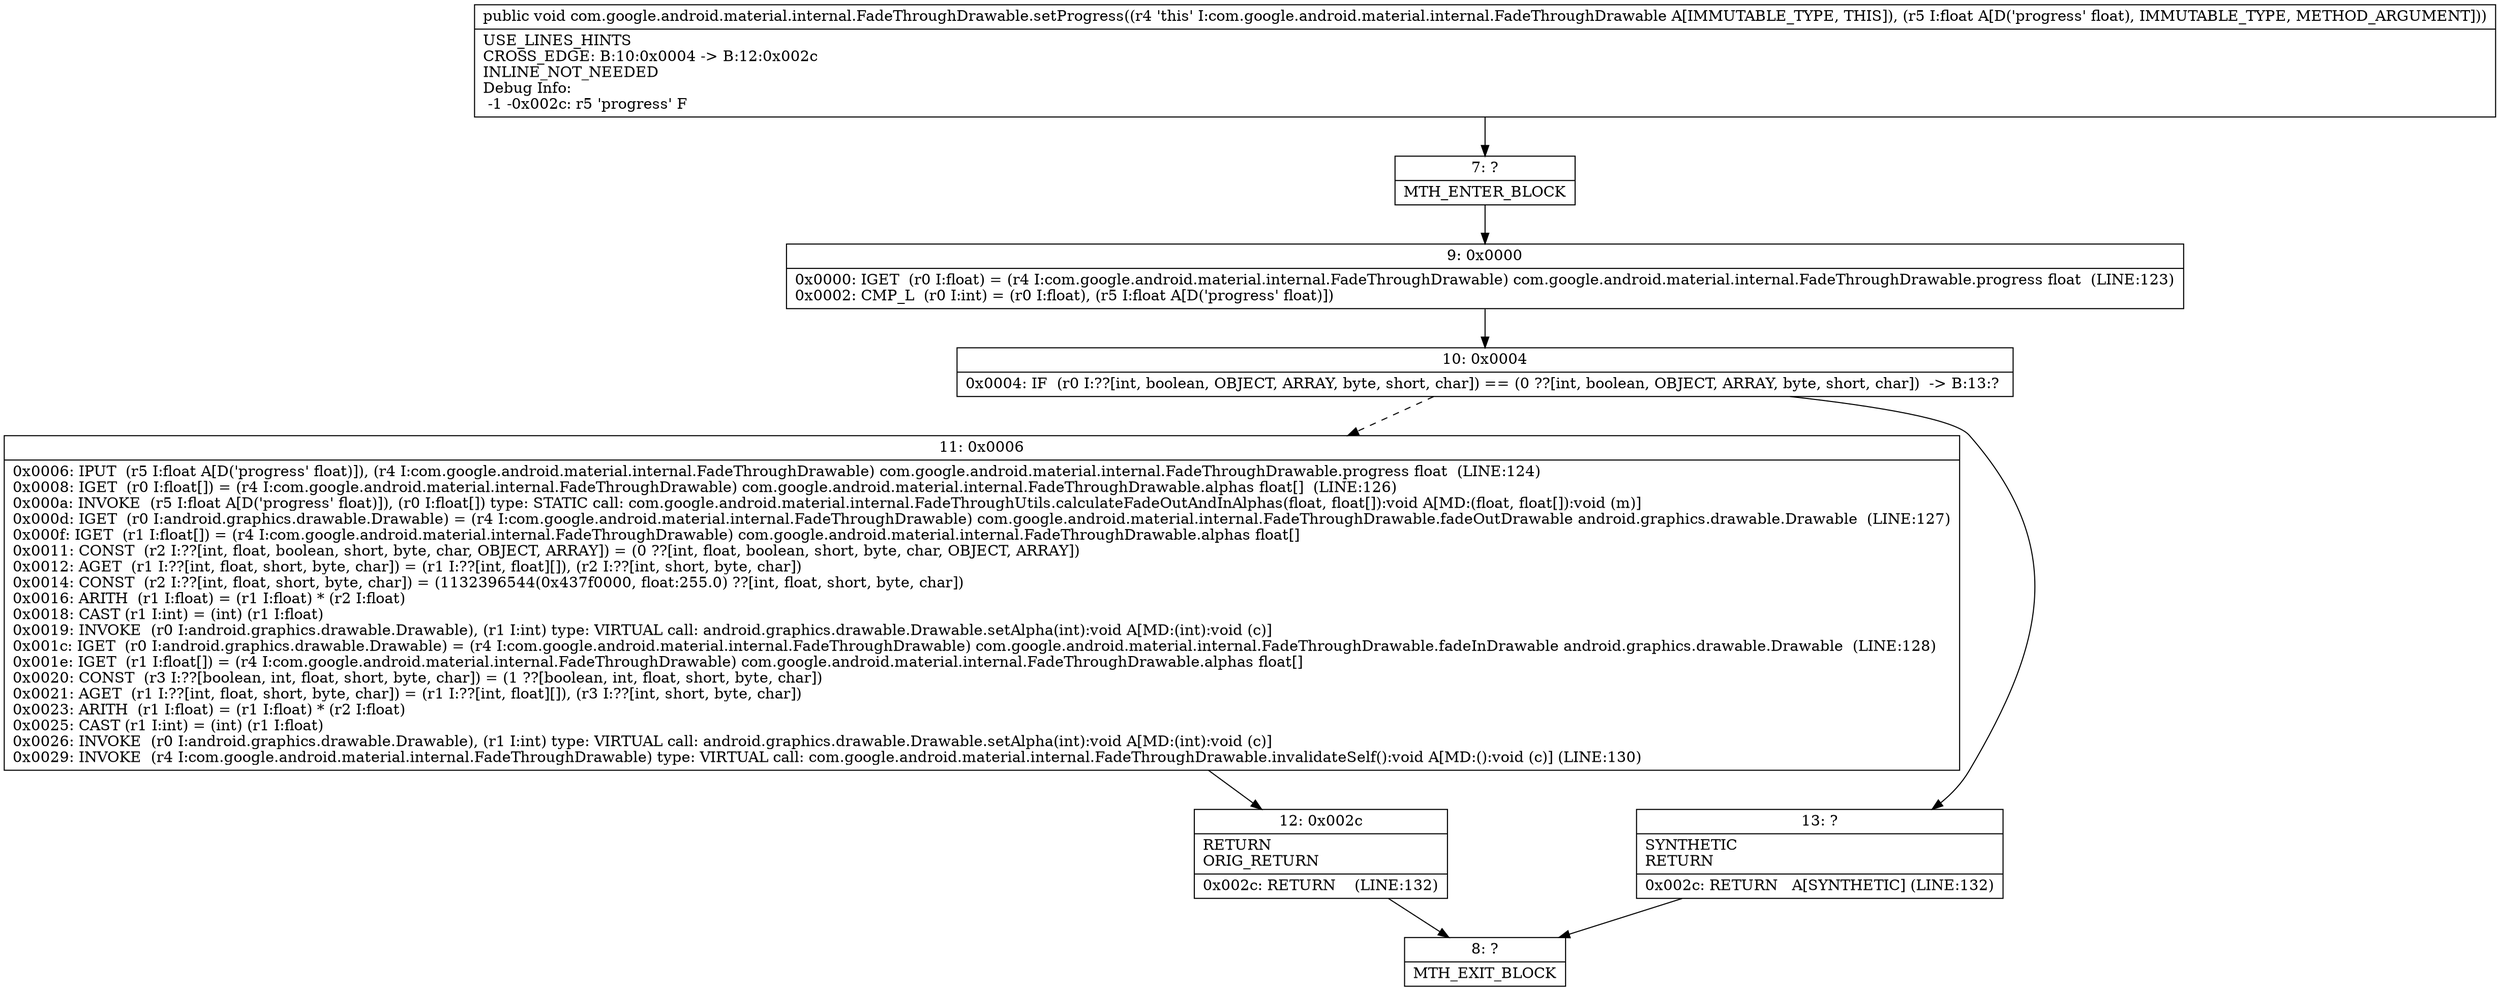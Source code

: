 digraph "CFG forcom.google.android.material.internal.FadeThroughDrawable.setProgress(F)V" {
Node_7 [shape=record,label="{7\:\ ?|MTH_ENTER_BLOCK\l}"];
Node_9 [shape=record,label="{9\:\ 0x0000|0x0000: IGET  (r0 I:float) = (r4 I:com.google.android.material.internal.FadeThroughDrawable) com.google.android.material.internal.FadeThroughDrawable.progress float  (LINE:123)\l0x0002: CMP_L  (r0 I:int) = (r0 I:float), (r5 I:float A[D('progress' float)]) \l}"];
Node_10 [shape=record,label="{10\:\ 0x0004|0x0004: IF  (r0 I:??[int, boolean, OBJECT, ARRAY, byte, short, char]) == (0 ??[int, boolean, OBJECT, ARRAY, byte, short, char])  \-\> B:13:? \l}"];
Node_11 [shape=record,label="{11\:\ 0x0006|0x0006: IPUT  (r5 I:float A[D('progress' float)]), (r4 I:com.google.android.material.internal.FadeThroughDrawable) com.google.android.material.internal.FadeThroughDrawable.progress float  (LINE:124)\l0x0008: IGET  (r0 I:float[]) = (r4 I:com.google.android.material.internal.FadeThroughDrawable) com.google.android.material.internal.FadeThroughDrawable.alphas float[]  (LINE:126)\l0x000a: INVOKE  (r5 I:float A[D('progress' float)]), (r0 I:float[]) type: STATIC call: com.google.android.material.internal.FadeThroughUtils.calculateFadeOutAndInAlphas(float, float[]):void A[MD:(float, float[]):void (m)]\l0x000d: IGET  (r0 I:android.graphics.drawable.Drawable) = (r4 I:com.google.android.material.internal.FadeThroughDrawable) com.google.android.material.internal.FadeThroughDrawable.fadeOutDrawable android.graphics.drawable.Drawable  (LINE:127)\l0x000f: IGET  (r1 I:float[]) = (r4 I:com.google.android.material.internal.FadeThroughDrawable) com.google.android.material.internal.FadeThroughDrawable.alphas float[] \l0x0011: CONST  (r2 I:??[int, float, boolean, short, byte, char, OBJECT, ARRAY]) = (0 ??[int, float, boolean, short, byte, char, OBJECT, ARRAY]) \l0x0012: AGET  (r1 I:??[int, float, short, byte, char]) = (r1 I:??[int, float][]), (r2 I:??[int, short, byte, char]) \l0x0014: CONST  (r2 I:??[int, float, short, byte, char]) = (1132396544(0x437f0000, float:255.0) ??[int, float, short, byte, char]) \l0x0016: ARITH  (r1 I:float) = (r1 I:float) * (r2 I:float) \l0x0018: CAST (r1 I:int) = (int) (r1 I:float) \l0x0019: INVOKE  (r0 I:android.graphics.drawable.Drawable), (r1 I:int) type: VIRTUAL call: android.graphics.drawable.Drawable.setAlpha(int):void A[MD:(int):void (c)]\l0x001c: IGET  (r0 I:android.graphics.drawable.Drawable) = (r4 I:com.google.android.material.internal.FadeThroughDrawable) com.google.android.material.internal.FadeThroughDrawable.fadeInDrawable android.graphics.drawable.Drawable  (LINE:128)\l0x001e: IGET  (r1 I:float[]) = (r4 I:com.google.android.material.internal.FadeThroughDrawable) com.google.android.material.internal.FadeThroughDrawable.alphas float[] \l0x0020: CONST  (r3 I:??[boolean, int, float, short, byte, char]) = (1 ??[boolean, int, float, short, byte, char]) \l0x0021: AGET  (r1 I:??[int, float, short, byte, char]) = (r1 I:??[int, float][]), (r3 I:??[int, short, byte, char]) \l0x0023: ARITH  (r1 I:float) = (r1 I:float) * (r2 I:float) \l0x0025: CAST (r1 I:int) = (int) (r1 I:float) \l0x0026: INVOKE  (r0 I:android.graphics.drawable.Drawable), (r1 I:int) type: VIRTUAL call: android.graphics.drawable.Drawable.setAlpha(int):void A[MD:(int):void (c)]\l0x0029: INVOKE  (r4 I:com.google.android.material.internal.FadeThroughDrawable) type: VIRTUAL call: com.google.android.material.internal.FadeThroughDrawable.invalidateSelf():void A[MD:():void (c)] (LINE:130)\l}"];
Node_12 [shape=record,label="{12\:\ 0x002c|RETURN\lORIG_RETURN\l|0x002c: RETURN    (LINE:132)\l}"];
Node_8 [shape=record,label="{8\:\ ?|MTH_EXIT_BLOCK\l}"];
Node_13 [shape=record,label="{13\:\ ?|SYNTHETIC\lRETURN\l|0x002c: RETURN   A[SYNTHETIC] (LINE:132)\l}"];
MethodNode[shape=record,label="{public void com.google.android.material.internal.FadeThroughDrawable.setProgress((r4 'this' I:com.google.android.material.internal.FadeThroughDrawable A[IMMUTABLE_TYPE, THIS]), (r5 I:float A[D('progress' float), IMMUTABLE_TYPE, METHOD_ARGUMENT]))  | USE_LINES_HINTS\lCROSS_EDGE: B:10:0x0004 \-\> B:12:0x002c\lINLINE_NOT_NEEDED\lDebug Info:\l  \-1 \-0x002c: r5 'progress' F\l}"];
MethodNode -> Node_7;Node_7 -> Node_9;
Node_9 -> Node_10;
Node_10 -> Node_11[style=dashed];
Node_10 -> Node_13;
Node_11 -> Node_12;
Node_12 -> Node_8;
Node_13 -> Node_8;
}

